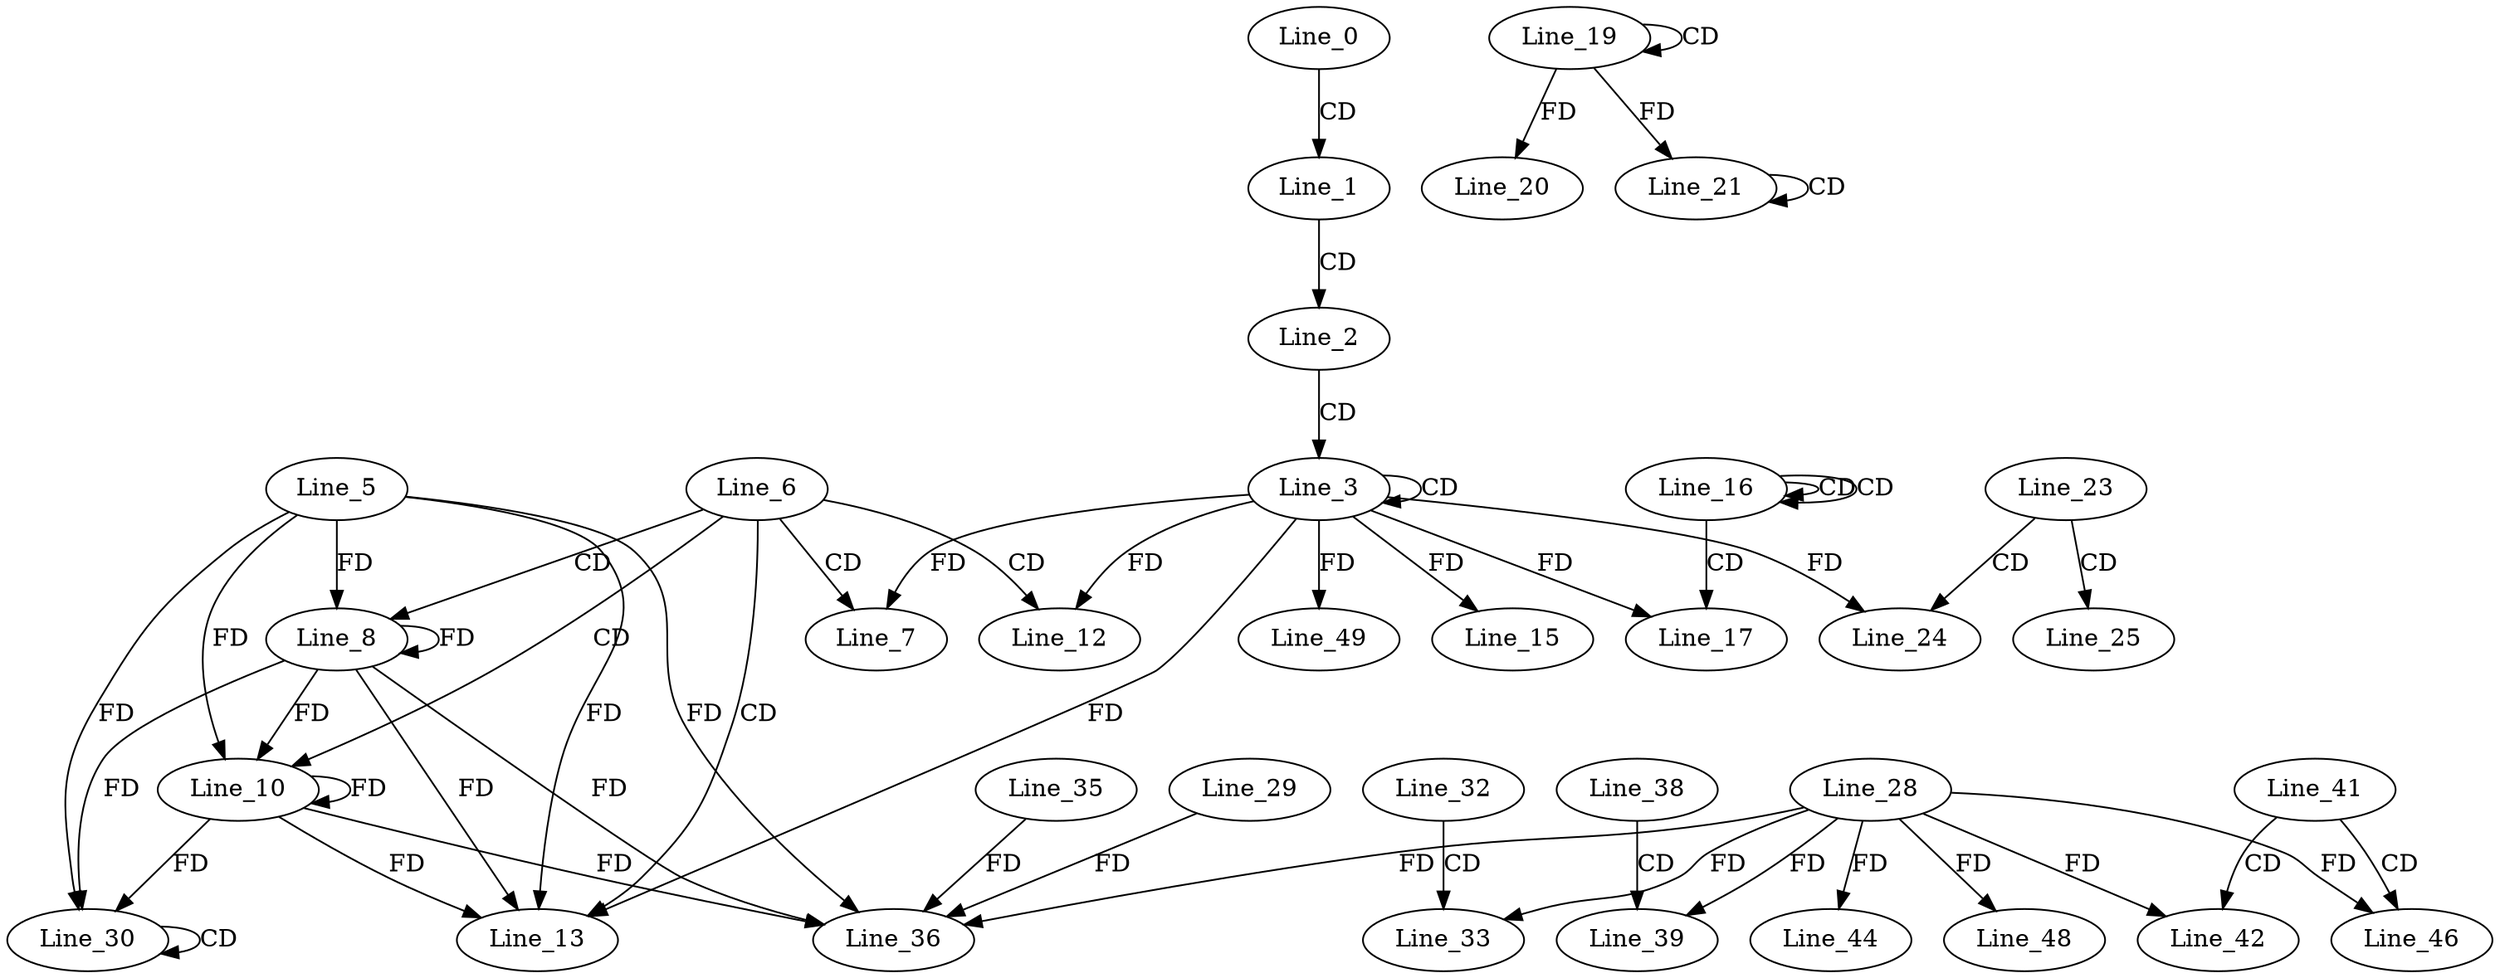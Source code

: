 digraph G {
  Line_0;
  Line_1;
  Line_2;
  Line_3;
  Line_3;
  Line_6;
  Line_7;
  Line_8;
  Line_5;
  Line_8;
  Line_10;
  Line_10;
  Line_12;
  Line_13;
  Line_15;
  Line_16;
  Line_16;
  Line_16;
  Line_17;
  Line_19;
  Line_19;
  Line_20;
  Line_21;
  Line_21;
  Line_23;
  Line_24;
  Line_25;
  Line_30;
  Line_30;
  Line_30;
  Line_30;
  Line_32;
  Line_33;
  Line_28;
  Line_35;
  Line_36;
  Line_29;
  Line_38;
  Line_39;
  Line_41;
  Line_42;
  Line_44;
  Line_46;
  Line_48;
  Line_49;
  Line_0 -> Line_1 [ label="CD" ];
  Line_1 -> Line_2 [ label="CD" ];
  Line_2 -> Line_3 [ label="CD" ];
  Line_3 -> Line_3 [ label="CD" ];
  Line_6 -> Line_7 [ label="CD" ];
  Line_3 -> Line_7 [ label="FD" ];
  Line_6 -> Line_8 [ label="CD" ];
  Line_5 -> Line_8 [ label="FD" ];
  Line_8 -> Line_8 [ label="FD" ];
  Line_6 -> Line_10 [ label="CD" ];
  Line_5 -> Line_10 [ label="FD" ];
  Line_8 -> Line_10 [ label="FD" ];
  Line_10 -> Line_10 [ label="FD" ];
  Line_6 -> Line_12 [ label="CD" ];
  Line_3 -> Line_12 [ label="FD" ];
  Line_6 -> Line_13 [ label="CD" ];
  Line_3 -> Line_13 [ label="FD" ];
  Line_5 -> Line_13 [ label="FD" ];
  Line_8 -> Line_13 [ label="FD" ];
  Line_10 -> Line_13 [ label="FD" ];
  Line_3 -> Line_15 [ label="FD" ];
  Line_16 -> Line_16 [ label="CD" ];
  Line_16 -> Line_16 [ label="CD" ];
  Line_16 -> Line_17 [ label="CD" ];
  Line_3 -> Line_17 [ label="FD" ];
  Line_19 -> Line_19 [ label="CD" ];
  Line_19 -> Line_20 [ label="FD" ];
  Line_21 -> Line_21 [ label="CD" ];
  Line_19 -> Line_21 [ label="FD" ];
  Line_23 -> Line_24 [ label="CD" ];
  Line_3 -> Line_24 [ label="FD" ];
  Line_23 -> Line_25 [ label="CD" ];
  Line_30 -> Line_30 [ label="CD" ];
  Line_5 -> Line_30 [ label="FD" ];
  Line_8 -> Line_30 [ label="FD" ];
  Line_10 -> Line_30 [ label="FD" ];
  Line_32 -> Line_33 [ label="CD" ];
  Line_28 -> Line_33 [ label="FD" ];
  Line_35 -> Line_36 [ label="FD" ];
  Line_28 -> Line_36 [ label="FD" ];
  Line_5 -> Line_36 [ label="FD" ];
  Line_8 -> Line_36 [ label="FD" ];
  Line_10 -> Line_36 [ label="FD" ];
  Line_29 -> Line_36 [ label="FD" ];
  Line_38 -> Line_39 [ label="CD" ];
  Line_28 -> Line_39 [ label="FD" ];
  Line_41 -> Line_42 [ label="CD" ];
  Line_28 -> Line_42 [ label="FD" ];
  Line_28 -> Line_44 [ label="FD" ];
  Line_41 -> Line_46 [ label="CD" ];
  Line_28 -> Line_46 [ label="FD" ];
  Line_28 -> Line_48 [ label="FD" ];
  Line_3 -> Line_49 [ label="FD" ];
}
